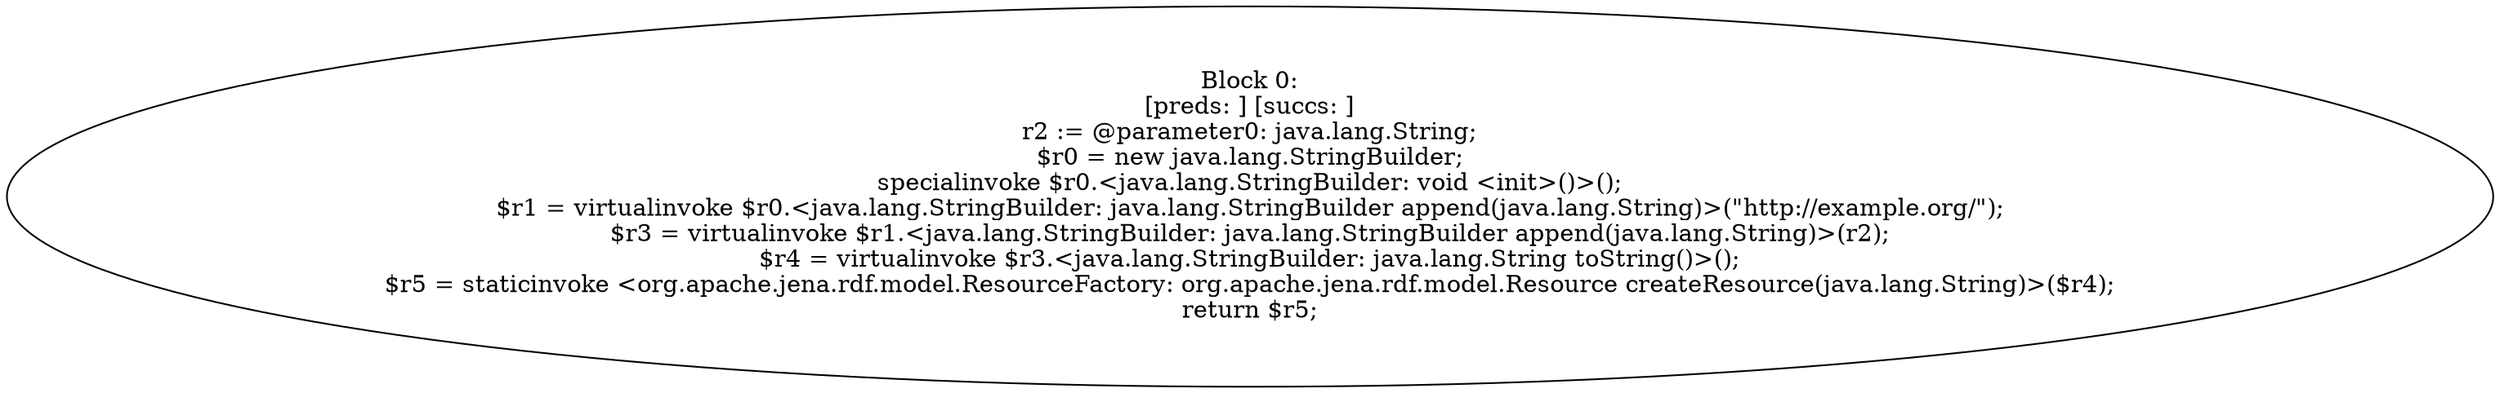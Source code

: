 digraph "unitGraph" {
    "Block 0:
[preds: ] [succs: ]
r2 := @parameter0: java.lang.String;
$r0 = new java.lang.StringBuilder;
specialinvoke $r0.<java.lang.StringBuilder: void <init>()>();
$r1 = virtualinvoke $r0.<java.lang.StringBuilder: java.lang.StringBuilder append(java.lang.String)>(\"http://example.org/\");
$r3 = virtualinvoke $r1.<java.lang.StringBuilder: java.lang.StringBuilder append(java.lang.String)>(r2);
$r4 = virtualinvoke $r3.<java.lang.StringBuilder: java.lang.String toString()>();
$r5 = staticinvoke <org.apache.jena.rdf.model.ResourceFactory: org.apache.jena.rdf.model.Resource createResource(java.lang.String)>($r4);
return $r5;
"
}
